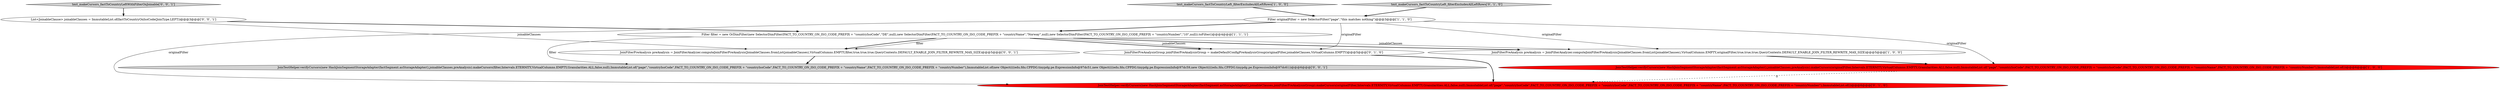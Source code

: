 digraph {
6 [style = filled, label = "JoinTestHelper.verifyCursors(new HashJoinSegmentStorageAdapter(factSegment.asStorageAdapter(),joinableClauses,joinFilterPreAnalysisGroup).makeCursors(originalFilter,Intervals.ETERNITY,VirtualColumns.EMPTY,Granularities.ALL,false,null),ImmutableList.of(\"page\",\"countryIsoCode\",FACT_TO_COUNTRY_ON_ISO_CODE_PREFIX + \"countryIsoCode\",FACT_TO_COUNTRY_ON_ISO_CODE_PREFIX + \"countryName\",FACT_TO_COUNTRY_ON_ISO_CODE_PREFIX + \"countryNumber\"),ImmutableList.of())@@@6@@@['0', '1', '0']", fillcolor = red, shape = ellipse image = "AAA1AAABBB2BBB"];
9 [style = filled, label = "JoinTestHelper.verifyCursors(new HashJoinSegmentStorageAdapter(factSegment.asStorageAdapter(),joinableClauses,preAnalysis).makeCursors(filter,Intervals.ETERNITY,VirtualColumns.EMPTY,Granularities.ALL,false,null),ImmutableList.of(\"page\",\"countryIsoCode\",FACT_TO_COUNTRY_ON_ISO_CODE_PREFIX + \"countryIsoCode\",FACT_TO_COUNTRY_ON_ISO_CODE_PREFIX + \"countryName\",FACT_TO_COUNTRY_ON_ISO_CODE_PREFIX + \"countryNumber\"),ImmutableList.of(new Object((((edu.fdu.CPPDG.tinypdg.pe.ExpressionInfo@97dc51,new Object((((edu.fdu.CPPDG.tinypdg.pe.ExpressionInfo@97dc59,new Object((((edu.fdu.CPPDG.tinypdg.pe.ExpressionInfo@97dc61))@@@6@@@['0', '0', '1']", fillcolor = lightgray, shape = ellipse image = "AAA0AAABBB3BBB"];
4 [style = filled, label = "test_makeCursors_factToCountryLeft_filterExcludesAllLeftRows['1', '0', '0']", fillcolor = lightgray, shape = diamond image = "AAA0AAABBB1BBB"];
10 [style = filled, label = "List<JoinableClause> joinableClauses = ImmutableList.of(factToCountryOnIsoCode(JoinType.LEFT))@@@3@@@['0', '0', '1']", fillcolor = white, shape = ellipse image = "AAA0AAABBB3BBB"];
7 [style = filled, label = "JoinFilterPreAnalysisGroup joinFilterPreAnalysisGroup = makeDefaultConfigPreAnalysisGroup(originalFilter,joinableClauses,VirtualColumns.EMPTY)@@@5@@@['0', '1', '0']", fillcolor = white, shape = ellipse image = "AAA0AAABBB2BBB"];
3 [style = filled, label = "JoinTestHelper.verifyCursors(new HashJoinSegmentStorageAdapter(factSegment.asStorageAdapter(),joinableClauses,preAnalysis).makeCursors(originalFilter,Intervals.ETERNITY,VirtualColumns.EMPTY,Granularities.ALL,false,null),ImmutableList.of(\"page\",\"countryIsoCode\",FACT_TO_COUNTRY_ON_ISO_CODE_PREFIX + \"countryIsoCode\",FACT_TO_COUNTRY_ON_ISO_CODE_PREFIX + \"countryName\",FACT_TO_COUNTRY_ON_ISO_CODE_PREFIX + \"countryNumber\"),ImmutableList.of())@@@6@@@['1', '0', '0']", fillcolor = red, shape = ellipse image = "AAA1AAABBB1BBB"];
5 [style = filled, label = "test_makeCursors_factToCountryLeft_filterExcludesAllLeftRows['0', '1', '0']", fillcolor = lightgray, shape = diamond image = "AAA0AAABBB2BBB"];
0 [style = filled, label = "Filter originalFilter = new SelectorFilter(\"page\",\"this matches nothing\")@@@3@@@['1', '1', '0']", fillcolor = white, shape = ellipse image = "AAA0AAABBB1BBB"];
8 [style = filled, label = "JoinFilterPreAnalysis preAnalysis = JoinFilterAnalyzer.computeJoinFilterPreAnalysis(JoinableClauses.fromList(joinableClauses),VirtualColumns.EMPTY,filter,true,true,true,QueryContexts.DEFAULT_ENABLE_JOIN_FILTER_REWRITE_MAX_SIZE)@@@5@@@['0', '0', '1']", fillcolor = white, shape = ellipse image = "AAA0AAABBB3BBB"];
2 [style = filled, label = "JoinFilterPreAnalysis preAnalysis = JoinFilterAnalyzer.computeJoinFilterPreAnalysis(JoinableClauses.fromList(joinableClauses),VirtualColumns.EMPTY,originalFilter,true,true,true,QueryContexts.DEFAULT_ENABLE_JOIN_FILTER_REWRITE_MAX_SIZE)@@@5@@@['1', '0', '0']", fillcolor = white, shape = ellipse image = "AAA0AAABBB1BBB"];
11 [style = filled, label = "test_makeCursors_factToCountryLeftWithFilterOnJoinable['0', '0', '1']", fillcolor = lightgray, shape = diamond image = "AAA0AAABBB3BBB"];
1 [style = filled, label = "Filter filter = new OrDimFilter(new SelectorDimFilter(FACT_TO_COUNTRY_ON_ISO_CODE_PREFIX + \"countryIsoCode\",\"DE\",null),new SelectorDimFilter(FACT_TO_COUNTRY_ON_ISO_CODE_PREFIX + \"countryName\",\"Norway\",null),new SelectorDimFilter(FACT_TO_COUNTRY_ON_ISO_CODE_PREFIX + \"countryNumber\",\"10\",null)).toFilter()@@@4@@@['1', '1', '1']", fillcolor = white, shape = ellipse image = "AAA0AAABBB1BBB"];
3->6 [style = dashed, label="0"];
1->8 [style = bold, label=""];
2->3 [style = bold, label=""];
0->2 [style = solid, label="originalFilter"];
10->8 [style = solid, label="joinableClauses"];
1->7 [style = bold, label=""];
0->6 [style = solid, label="originalFilter"];
1->7 [style = solid, label="joinableClauses"];
4->0 [style = bold, label=""];
0->3 [style = solid, label="originalFilter"];
5->0 [style = bold, label=""];
11->10 [style = bold, label=""];
0->1 [style = bold, label=""];
1->2 [style = solid, label="joinableClauses"];
0->7 [style = solid, label="originalFilter"];
7->6 [style = bold, label=""];
8->9 [style = bold, label=""];
1->9 [style = solid, label="filter"];
1->8 [style = solid, label="filter"];
1->2 [style = bold, label=""];
10->1 [style = bold, label=""];
}

